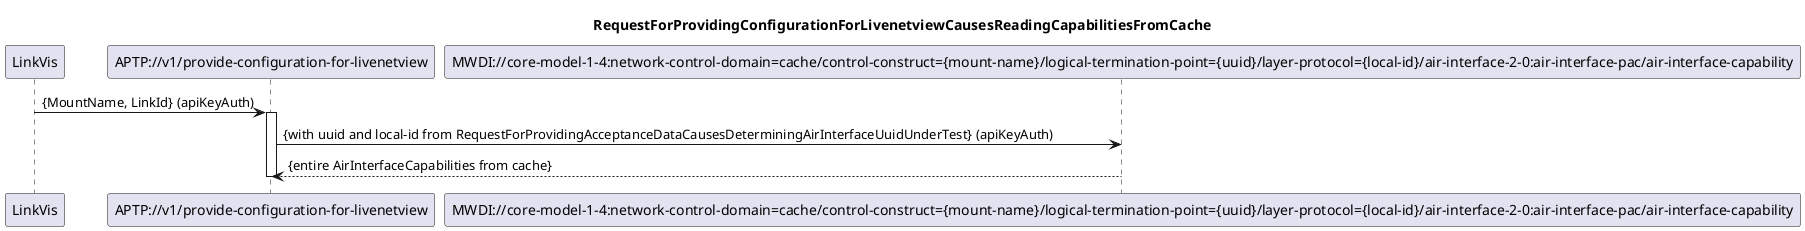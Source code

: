 @startuml 303_ReadingCapabilitiesFromCache
skinparam responseMessageBelowArrow true

title
RequestForProvidingConfigurationForLivenetviewCausesReadingCapabilitiesFromCache
end title

participant "LinkVis" as LinkVis
participant "APTP://v1/provide-configuration-for-livenetview" as APTP
participant "MWDI://core-model-1-4:network-control-domain=cache/control-construct={mount-name}/logical-termination-point={uuid}/layer-protocol={local-id}/air-interface-2-0:air-interface-pac/air-interface-capability" as MwdiCapa

LinkVis -> APTP: {MountName, LinkId} (apiKeyAuth)
activate APTP

APTP -> MwdiCapa: {with uuid and local-id from RequestForProvidingAcceptanceDataCausesDeterminingAirInterfaceUuidUnderTest} (apiKeyAuth)
MwdiCapa --> APTP: {entire AirInterfaceCapabilities from cache}

deactivate APTP

@enduml
